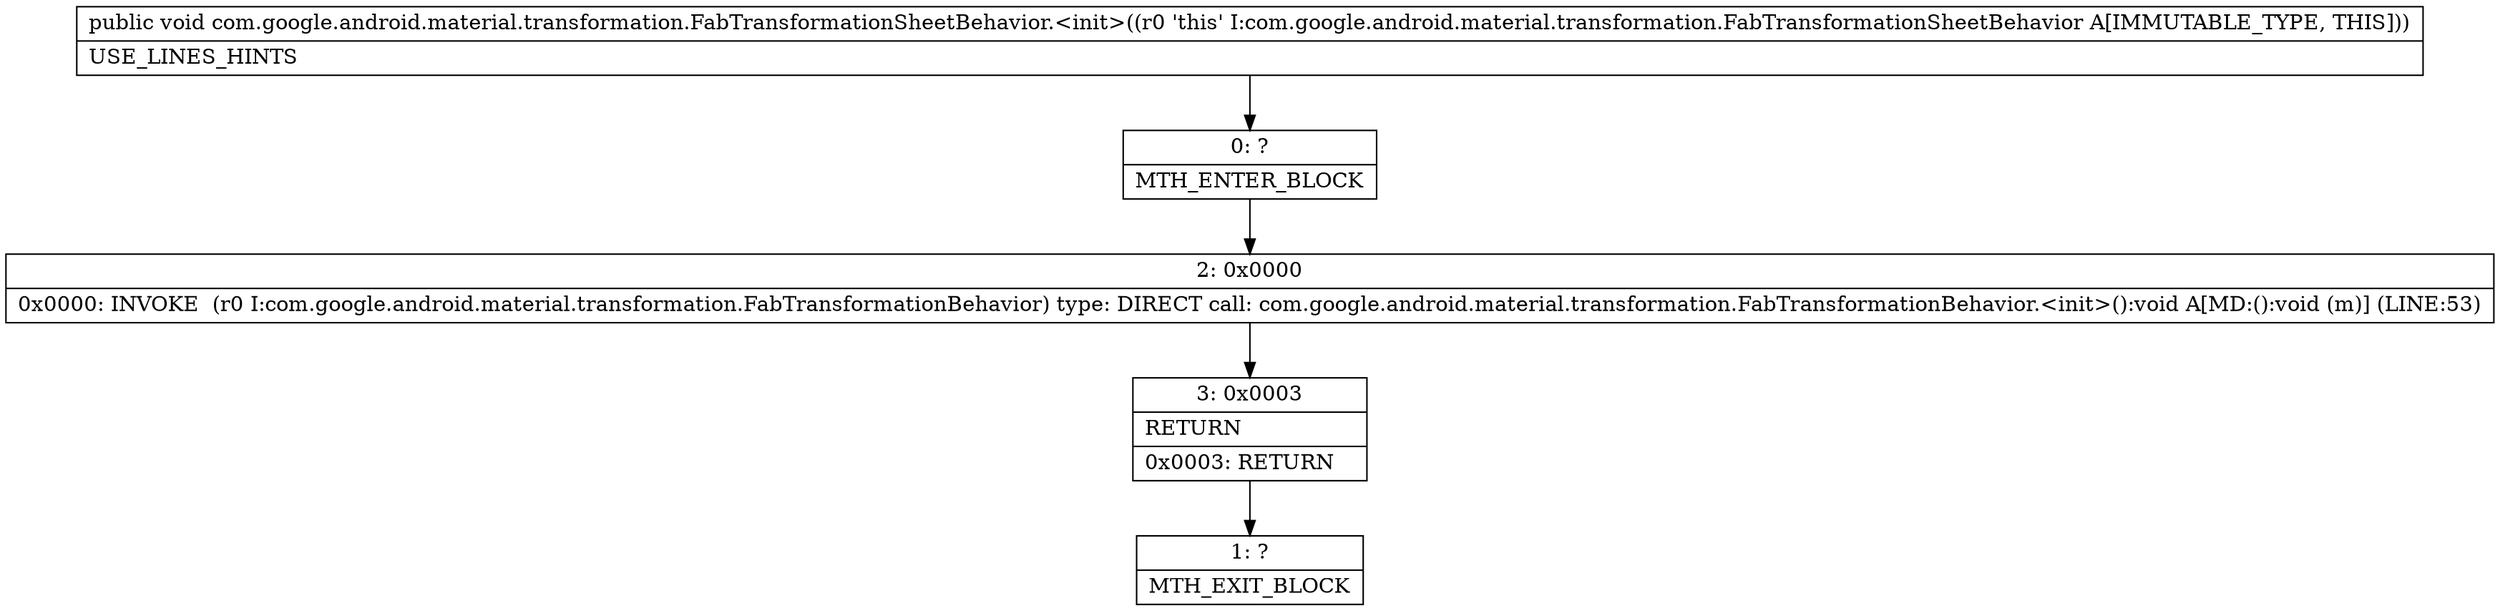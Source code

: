 digraph "CFG forcom.google.android.material.transformation.FabTransformationSheetBehavior.\<init\>()V" {
Node_0 [shape=record,label="{0\:\ ?|MTH_ENTER_BLOCK\l}"];
Node_2 [shape=record,label="{2\:\ 0x0000|0x0000: INVOKE  (r0 I:com.google.android.material.transformation.FabTransformationBehavior) type: DIRECT call: com.google.android.material.transformation.FabTransformationBehavior.\<init\>():void A[MD:():void (m)] (LINE:53)\l}"];
Node_3 [shape=record,label="{3\:\ 0x0003|RETURN\l|0x0003: RETURN   \l}"];
Node_1 [shape=record,label="{1\:\ ?|MTH_EXIT_BLOCK\l}"];
MethodNode[shape=record,label="{public void com.google.android.material.transformation.FabTransformationSheetBehavior.\<init\>((r0 'this' I:com.google.android.material.transformation.FabTransformationSheetBehavior A[IMMUTABLE_TYPE, THIS]))  | USE_LINES_HINTS\l}"];
MethodNode -> Node_0;Node_0 -> Node_2;
Node_2 -> Node_3;
Node_3 -> Node_1;
}

